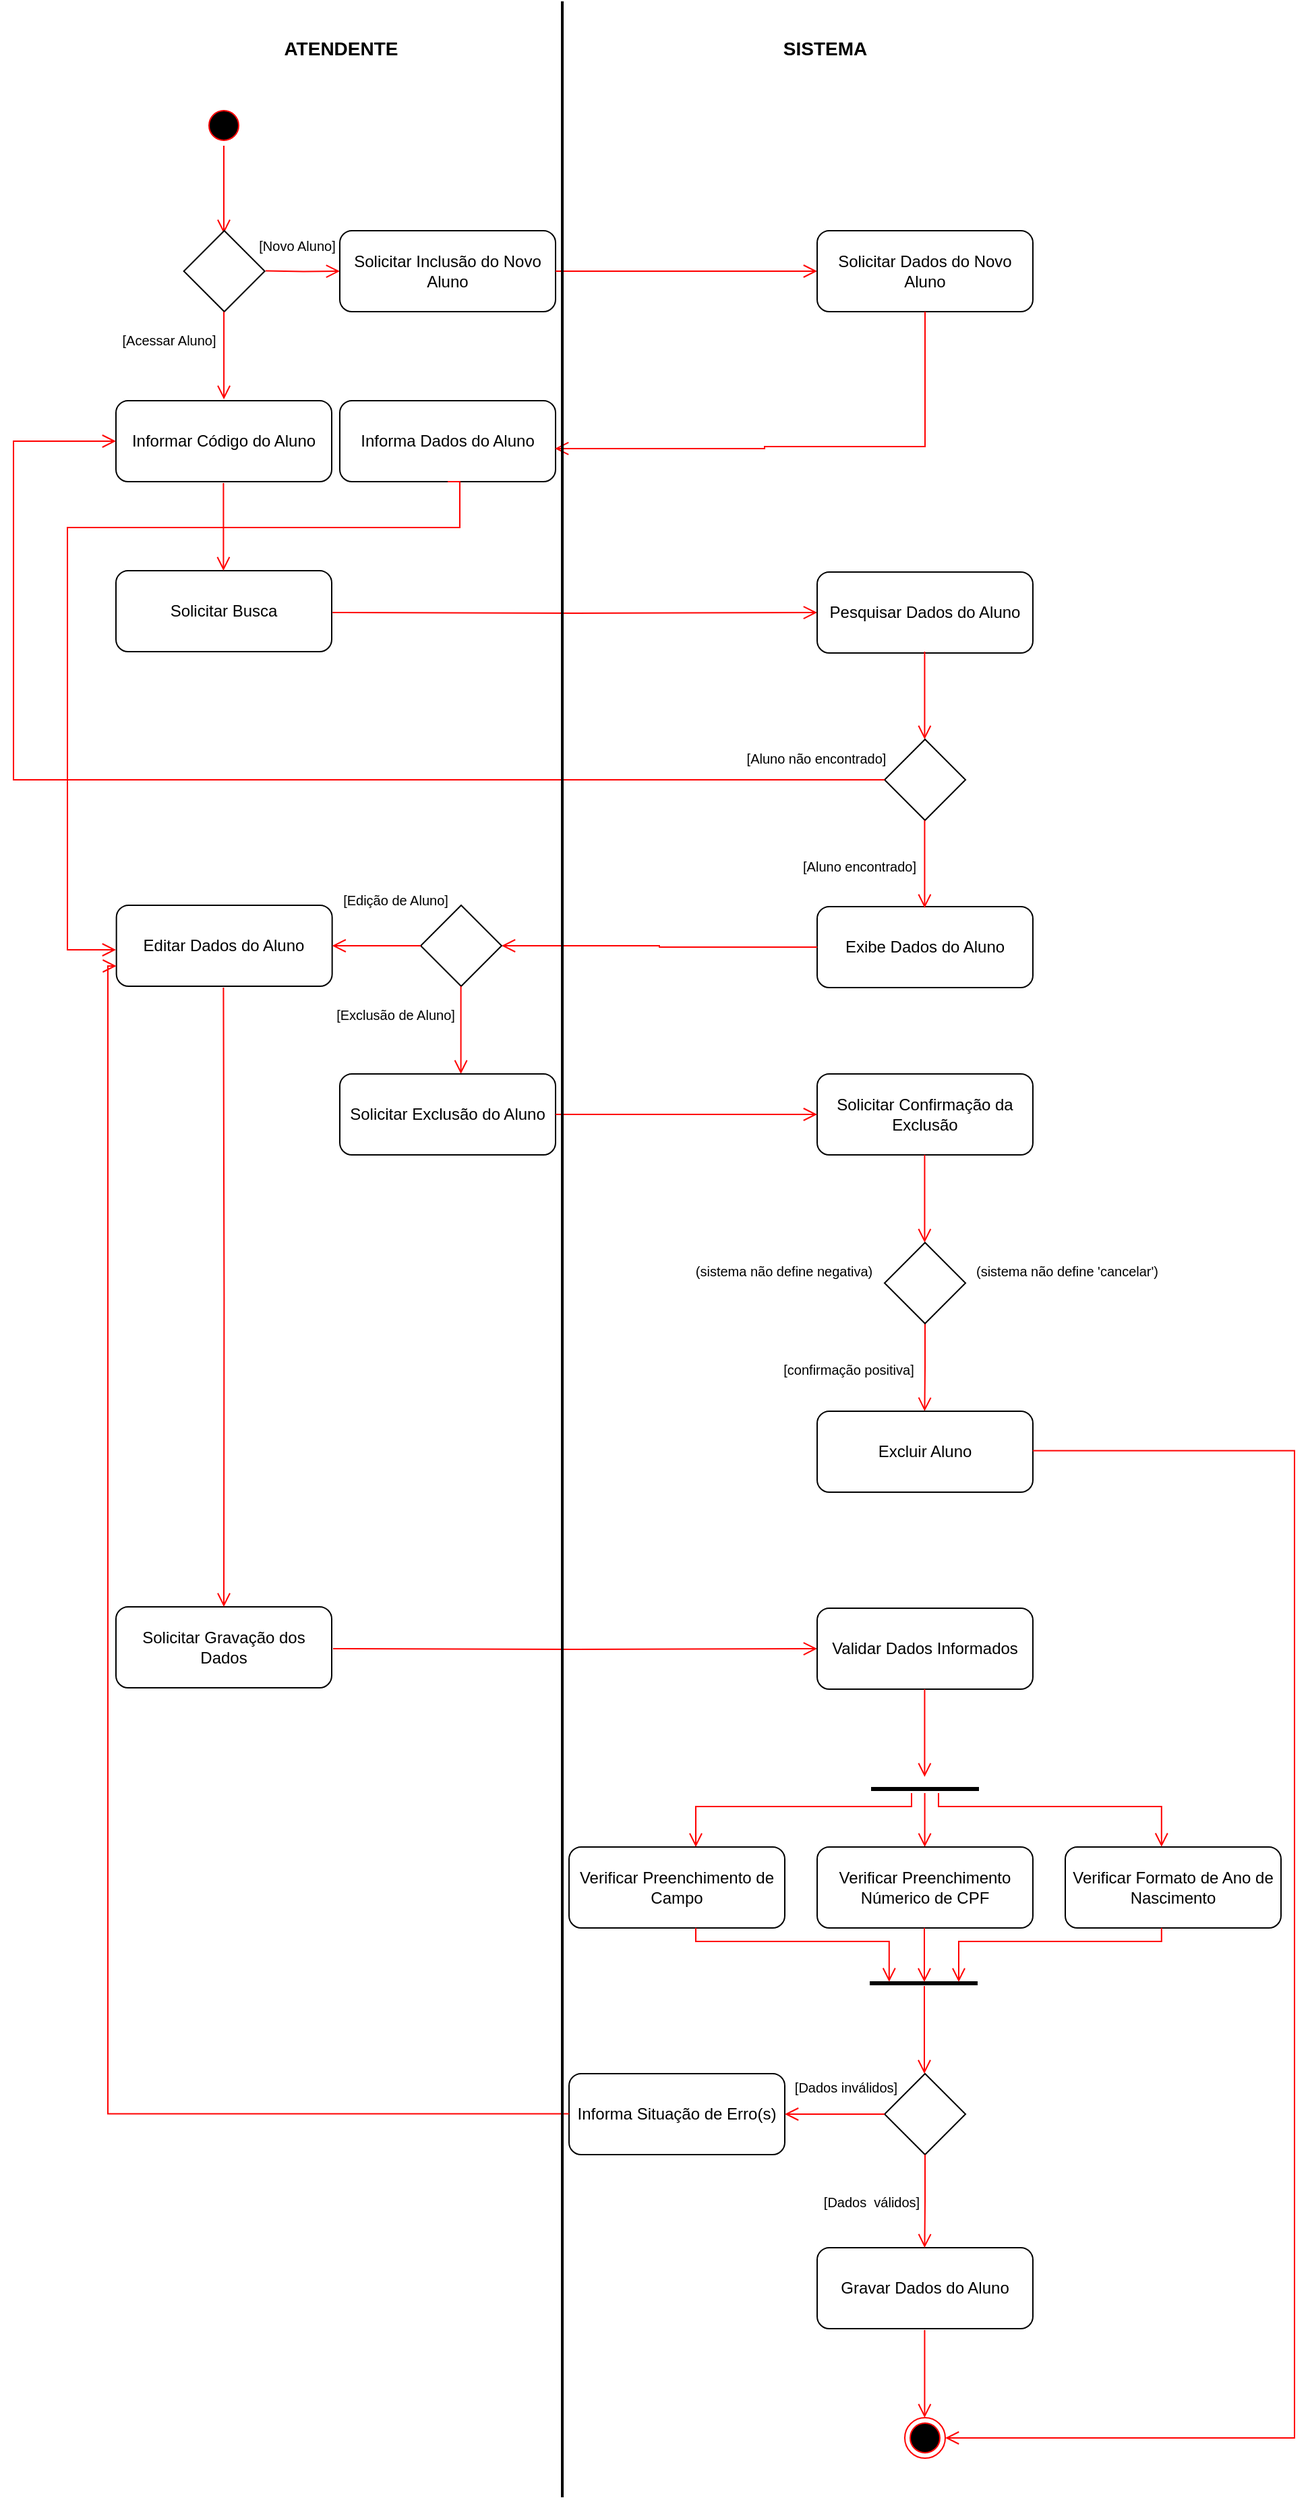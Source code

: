 <mxfile version="18.0.6" type="github">
  <diagram id="qOKVFS1TaHOJEAsKqhCK" name="Page-1">
    <mxGraphModel dx="2713" dy="1846" grid="1" gridSize="10" guides="1" tooltips="1" connect="1" arrows="1" fold="1" page="1" pageScale="1" pageWidth="827" pageHeight="1169" math="0" shadow="0">
      <root>
        <mxCell id="0" />
        <mxCell id="1" parent="0" />
        <mxCell id="y-Nx_2vNeydvTT5IyFKc-3" value="Informar Código do Aluno" style="rounded=1;whiteSpace=wrap;html=1;shadow=0;" vertex="1" parent="1">
          <mxGeometry x="6" y="226" width="160" height="60" as="geometry" />
        </mxCell>
        <mxCell id="y-Nx_2vNeydvTT5IyFKc-10" value="Solicitar Busca" style="rounded=1;whiteSpace=wrap;html=1;shadow=0;" vertex="1" parent="1">
          <mxGeometry x="6" y="352" width="160" height="60" as="geometry" />
        </mxCell>
        <mxCell id="y-Nx_2vNeydvTT5IyFKc-11" value="&lt;b&gt;&lt;font style=&quot;font-size: 14px;&quot;&gt;ATENDENTE&lt;/font&gt;&lt;/b&gt;" style="text;html=1;strokeColor=none;fillColor=none;align=center;verticalAlign=middle;whiteSpace=wrap;rounded=0;shadow=0;glass=0;sketch=0;" vertex="1" parent="1">
          <mxGeometry x="100" y="-50" width="146" height="30" as="geometry" />
        </mxCell>
        <mxCell id="y-Nx_2vNeydvTT5IyFKc-14" value="" style="ellipse;html=1;shape=startState;fillColor=#000000;strokeColor=#ff0000;rounded=0;shadow=0;glass=0;sketch=0;" vertex="1" parent="1">
          <mxGeometry x="71" y="7" width="30" height="30" as="geometry" />
        </mxCell>
        <mxCell id="y-Nx_2vNeydvTT5IyFKc-15" value="" style="edgeStyle=orthogonalEdgeStyle;html=1;verticalAlign=bottom;endArrow=open;endSize=8;strokeColor=#ff0000;rounded=0;entryX=0.5;entryY=0;entryDx=0;entryDy=0;" edge="1" source="y-Nx_2vNeydvTT5IyFKc-14" parent="1">
          <mxGeometry relative="1" as="geometry">
            <mxPoint x="86" y="102.0" as="targetPoint" />
          </mxGeometry>
        </mxCell>
        <mxCell id="y-Nx_2vNeydvTT5IyFKc-20" value="" style="edgeStyle=orthogonalEdgeStyle;html=1;verticalAlign=bottom;endArrow=open;endSize=8;strokeColor=#ff0000;rounded=0;entryX=0.5;entryY=0;entryDx=0;entryDy=0;" edge="1" parent="1">
          <mxGeometry relative="1" as="geometry">
            <mxPoint x="85.71" y="352" as="targetPoint" />
            <mxPoint x="85.71" y="287" as="sourcePoint" />
          </mxGeometry>
        </mxCell>
        <mxCell id="y-Nx_2vNeydvTT5IyFKc-21" value="" style="edgeStyle=orthogonalEdgeStyle;html=1;verticalAlign=bottom;endArrow=open;endSize=8;strokeColor=#ff0000;rounded=0;entryX=0;entryY=0.5;entryDx=0;entryDy=0;" edge="1" parent="1" target="y-Nx_2vNeydvTT5IyFKc-23">
          <mxGeometry relative="1" as="geometry">
            <mxPoint x="231.666" y="382" as="targetPoint" />
            <mxPoint x="166.667" y="383" as="sourcePoint" />
          </mxGeometry>
        </mxCell>
        <mxCell id="y-Nx_2vNeydvTT5IyFKc-23" value="&lt;div style=&quot;background-color: transparent;&quot;&gt;Pesquisar Dados do Aluno&lt;/div&gt;" style="rounded=1;whiteSpace=wrap;html=1;shadow=0;" vertex="1" parent="1">
          <mxGeometry x="526" y="353" width="160" height="60" as="geometry" />
        </mxCell>
        <mxCell id="y-Nx_2vNeydvTT5IyFKc-24" value="" style="edgeStyle=orthogonalEdgeStyle;html=1;verticalAlign=bottom;endArrow=open;endSize=8;strokeColor=#ff0000;rounded=0;entryX=0.5;entryY=0;entryDx=0;entryDy=0;" edge="1" parent="1">
          <mxGeometry relative="1" as="geometry">
            <mxPoint x="605.71" y="477.0" as="targetPoint" />
            <mxPoint x="605.71" y="412" as="sourcePoint" />
          </mxGeometry>
        </mxCell>
        <mxCell id="y-Nx_2vNeydvTT5IyFKc-25" value="Exibe Dados do Aluno" style="rounded=1;whiteSpace=wrap;html=1;shadow=0;" vertex="1" parent="1">
          <mxGeometry x="526" y="601" width="160" height="60" as="geometry" />
        </mxCell>
        <mxCell id="y-Nx_2vNeydvTT5IyFKc-27" value="Editar Dados do Aluno" style="rounded=1;whiteSpace=wrap;html=1;shadow=0;" vertex="1" parent="1">
          <mxGeometry x="6.33" y="600" width="160" height="60" as="geometry" />
        </mxCell>
        <mxCell id="y-Nx_2vNeydvTT5IyFKc-28" value="Solicitar Gravação dos Dados" style="rounded=1;whiteSpace=wrap;html=1;shadow=0;" vertex="1" parent="1">
          <mxGeometry x="6" y="1120" width="160" height="60" as="geometry" />
        </mxCell>
        <mxCell id="y-Nx_2vNeydvTT5IyFKc-29" value="" style="edgeStyle=orthogonalEdgeStyle;html=1;verticalAlign=bottom;endArrow=open;endSize=8;strokeColor=#ff0000;rounded=0;entryX=0.5;entryY=0;entryDx=0;entryDy=0;" edge="1" parent="1" target="y-Nx_2vNeydvTT5IyFKc-28">
          <mxGeometry relative="1" as="geometry">
            <mxPoint x="85.71" y="726.0" as="targetPoint" />
            <mxPoint x="85.71" y="661" as="sourcePoint" />
          </mxGeometry>
        </mxCell>
        <mxCell id="y-Nx_2vNeydvTT5IyFKc-30" value="" style="edgeStyle=orthogonalEdgeStyle;html=1;verticalAlign=bottom;endArrow=open;endSize=8;strokeColor=#ff0000;rounded=0;entryX=0;entryY=0.5;entryDx=0;entryDy=0;" edge="1" parent="1" target="y-Nx_2vNeydvTT5IyFKc-31">
          <mxGeometry relative="1" as="geometry">
            <mxPoint x="231.996" y="1151" as="targetPoint" />
            <mxPoint x="166.997" y="1151" as="sourcePoint" />
          </mxGeometry>
        </mxCell>
        <mxCell id="y-Nx_2vNeydvTT5IyFKc-31" value="Validar Dados Informados" style="rounded=1;whiteSpace=wrap;html=1;shadow=0;" vertex="1" parent="1">
          <mxGeometry x="526" y="1121" width="160" height="60" as="geometry" />
        </mxCell>
        <mxCell id="y-Nx_2vNeydvTT5IyFKc-32" value="" style="edgeStyle=orthogonalEdgeStyle;html=1;verticalAlign=bottom;endArrow=open;endSize=8;strokeColor=#ff0000;rounded=0;entryX=0.5;entryY=0;entryDx=0;entryDy=0;" edge="1" parent="1">
          <mxGeometry relative="1" as="geometry">
            <mxPoint x="605.71" y="1246" as="targetPoint" />
            <mxPoint x="605.71" y="1181" as="sourcePoint" />
          </mxGeometry>
        </mxCell>
        <mxCell id="y-Nx_2vNeydvTT5IyFKc-33" value="Gravar Dados do Aluno" style="rounded=1;whiteSpace=wrap;html=1;shadow=0;" vertex="1" parent="1">
          <mxGeometry x="526" y="1595" width="160" height="60" as="geometry" />
        </mxCell>
        <mxCell id="y-Nx_2vNeydvTT5IyFKc-34" value="" style="ellipse;html=1;shape=endState;fillColor=#000000;strokeColor=#ff0000;rounded=0;shadow=0;glass=0;sketch=0;fontSize=14;" vertex="1" parent="1">
          <mxGeometry x="591" y="1721" width="30" height="30" as="geometry" />
        </mxCell>
        <mxCell id="y-Nx_2vNeydvTT5IyFKc-35" value="" style="edgeStyle=orthogonalEdgeStyle;html=1;verticalAlign=bottom;endArrow=open;endSize=8;strokeColor=#ff0000;rounded=0;entryX=0.5;entryY=0;entryDx=0;entryDy=0;" edge="1" parent="1">
          <mxGeometry relative="1" as="geometry">
            <mxPoint x="605.71" y="1721" as="targetPoint" />
            <mxPoint x="605.71" y="1656" as="sourcePoint" />
          </mxGeometry>
        </mxCell>
        <mxCell id="y-Nx_2vNeydvTT5IyFKc-38" value="" style="rhombus;whiteSpace=wrap;html=1;rounded=0;shadow=0;glass=0;sketch=0;resizeWidth=1;resizeHeight=1;" vertex="1" parent="1">
          <mxGeometry x="56.33" y="100" width="60" height="60" as="geometry" />
        </mxCell>
        <mxCell id="y-Nx_2vNeydvTT5IyFKc-39" value="" style="edgeStyle=orthogonalEdgeStyle;html=1;verticalAlign=bottom;endArrow=open;endSize=8;strokeColor=#ff0000;rounded=0;entryX=0.5;entryY=0;entryDx=0;entryDy=0;" edge="1" parent="1">
          <mxGeometry relative="1" as="geometry">
            <mxPoint x="86.04" y="225" as="targetPoint" />
            <mxPoint x="86.04" y="160" as="sourcePoint" />
          </mxGeometry>
        </mxCell>
        <mxCell id="y-Nx_2vNeydvTT5IyFKc-40" value="" style="edgeStyle=orthogonalEdgeStyle;html=1;verticalAlign=bottom;endArrow=open;endSize=8;strokeColor=#ff0000;rounded=0;entryX=0;entryY=0.5;entryDx=0;entryDy=0;" edge="1" parent="1" target="y-Nx_2vNeydvTT5IyFKc-41">
          <mxGeometry relative="1" as="geometry">
            <mxPoint x="181.996" y="129.74" as="targetPoint" />
            <mxPoint x="116.997" y="129.74" as="sourcePoint" />
          </mxGeometry>
        </mxCell>
        <mxCell id="y-Nx_2vNeydvTT5IyFKc-41" value="Solicitar Inclusão do Novo Aluno" style="rounded=1;whiteSpace=wrap;html=1;shadow=0;" vertex="1" parent="1">
          <mxGeometry x="172" y="100" width="160" height="60" as="geometry" />
        </mxCell>
        <mxCell id="y-Nx_2vNeydvTT5IyFKc-42" value="" style="edgeStyle=orthogonalEdgeStyle;html=1;verticalAlign=bottom;endArrow=open;endSize=8;strokeColor=#ff0000;rounded=0;entryX=0;entryY=0.5;entryDx=0;entryDy=0;exitX=1;exitY=0.5;exitDx=0;exitDy=0;" edge="1" parent="1" source="y-Nx_2vNeydvTT5IyFKc-41" target="y-Nx_2vNeydvTT5IyFKc-43">
          <mxGeometry relative="1" as="geometry">
            <mxPoint x="406.996" y="129.74" as="targetPoint" />
            <mxPoint x="341.997" y="129.74" as="sourcePoint" />
          </mxGeometry>
        </mxCell>
        <mxCell id="y-Nx_2vNeydvTT5IyFKc-43" value="Solicitar Dados do Novo Aluno" style="rounded=1;whiteSpace=wrap;html=1;shadow=0;" vertex="1" parent="1">
          <mxGeometry x="526" y="100" width="160" height="60" as="geometry" />
        </mxCell>
        <mxCell id="y-Nx_2vNeydvTT5IyFKc-44" value="Informa Dados do Aluno" style="rounded=1;whiteSpace=wrap;html=1;shadow=0;" vertex="1" parent="1">
          <mxGeometry x="172" y="226" width="160" height="60" as="geometry" />
        </mxCell>
        <mxCell id="y-Nx_2vNeydvTT5IyFKc-45" value="" style="edgeStyle=orthogonalEdgeStyle;html=1;verticalAlign=bottom;endArrow=open;endSize=8;strokeColor=#ff0000;rounded=0;exitX=0.5;exitY=1;exitDx=0;exitDy=0;entryX=0.997;entryY=0.591;entryDx=0;entryDy=0;entryPerimeter=0;" edge="1" parent="1" source="y-Nx_2vNeydvTT5IyFKc-43" target="y-Nx_2vNeydvTT5IyFKc-44">
          <mxGeometry relative="1" as="geometry">
            <mxPoint x="341.997" y="260" as="targetPoint" />
            <mxPoint x="406.996" y="260" as="sourcePoint" />
            <Array as="points">
              <mxPoint x="606" y="260" />
              <mxPoint x="487" y="260" />
              <mxPoint x="487" y="262" />
            </Array>
          </mxGeometry>
        </mxCell>
        <mxCell id="y-Nx_2vNeydvTT5IyFKc-46" value="" style="edgeStyle=orthogonalEdgeStyle;html=1;verticalAlign=bottom;endArrow=open;endSize=8;strokeColor=#ff0000;rounded=0;entryX=0;entryY=0.75;entryDx=0;entryDy=0;exitX=0.5;exitY=1;exitDx=0;exitDy=0;" edge="1" parent="1" source="y-Nx_2vNeydvTT5IyFKc-44">
          <mxGeometry relative="1" as="geometry">
            <mxPoint x="6" y="633" as="targetPoint" />
            <mxPoint x="261" y="163" as="sourcePoint" />
            <Array as="points">
              <mxPoint x="261" y="286" />
              <mxPoint x="261" y="320" />
              <mxPoint x="-30" y="320" />
              <mxPoint x="-30" y="633" />
            </Array>
          </mxGeometry>
        </mxCell>
        <mxCell id="y-Nx_2vNeydvTT5IyFKc-47" value="&lt;font style=&quot;font-size: 10px;&quot;&gt;[Acessar Aluno]&lt;/font&gt;" style="text;html=1;align=center;verticalAlign=middle;resizable=0;points=[];autosize=1;strokeColor=none;fillColor=none;fontSize=14;" vertex="1" parent="1">
          <mxGeometry y="170" width="90" height="20" as="geometry" />
        </mxCell>
        <mxCell id="y-Nx_2vNeydvTT5IyFKc-48" value="&lt;font style=&quot;font-size: 10px;&quot;&gt;[Novo Aluno]&lt;/font&gt;" style="text;html=1;align=center;verticalAlign=middle;resizable=0;points=[];autosize=1;strokeColor=none;fillColor=none;fontSize=14;" vertex="1" parent="1">
          <mxGeometry x="100" y="100" width="80" height="20" as="geometry" />
        </mxCell>
        <mxCell id="y-Nx_2vNeydvTT5IyFKc-49" value="" style="rhombus;whiteSpace=wrap;html=1;rounded=0;shadow=0;glass=0;sketch=0;resizeWidth=1;resizeHeight=1;" vertex="1" parent="1">
          <mxGeometry x="576" y="477" width="60" height="60" as="geometry" />
        </mxCell>
        <mxCell id="y-Nx_2vNeydvTT5IyFKc-50" value="" style="edgeStyle=orthogonalEdgeStyle;html=1;verticalAlign=bottom;endArrow=open;endSize=8;strokeColor=#ff0000;rounded=0;entryX=0.5;entryY=0;entryDx=0;entryDy=0;" edge="1" parent="1">
          <mxGeometry relative="1" as="geometry">
            <mxPoint x="605.71" y="602" as="targetPoint" />
            <mxPoint x="605.71" y="537" as="sourcePoint" />
          </mxGeometry>
        </mxCell>
        <mxCell id="y-Nx_2vNeydvTT5IyFKc-53" value="&lt;font style=&quot;font-size: 10px;&quot;&gt;[Aluno encontrado]&lt;/font&gt;" style="text;html=1;align=center;verticalAlign=middle;resizable=0;points=[];autosize=1;strokeColor=none;fillColor=none;fontSize=14;" vertex="1" parent="1">
          <mxGeometry x="502" y="560" width="110" height="20" as="geometry" />
        </mxCell>
        <mxCell id="y-Nx_2vNeydvTT5IyFKc-54" value="" style="edgeStyle=orthogonalEdgeStyle;html=1;verticalAlign=bottom;endArrow=open;endSize=8;strokeColor=#ff0000;rounded=0;entryX=0;entryY=0.5;entryDx=0;entryDy=0;exitX=0;exitY=0.5;exitDx=0;exitDy=0;" edge="1" parent="1" source="y-Nx_2vNeydvTT5IyFKc-49" target="y-Nx_2vNeydvTT5IyFKc-3">
          <mxGeometry relative="1" as="geometry">
            <mxPoint x="340" y="507" as="targetPoint" />
            <mxPoint x="457" y="507" as="sourcePoint" />
            <Array as="points">
              <mxPoint x="-70" y="507" />
              <mxPoint x="-70" y="256" />
            </Array>
          </mxGeometry>
        </mxCell>
        <mxCell id="y-Nx_2vNeydvTT5IyFKc-55" value="&lt;font style=&quot;font-size: 10px; background-color: transparent;&quot;&gt;[Aluno não encontrado]&lt;/font&gt;" style="text;html=1;align=center;verticalAlign=middle;resizable=0;points=[];autosize=1;strokeColor=none;fillColor=none;fontSize=14;" vertex="1" parent="1">
          <mxGeometry x="460" y="480" width="130" height="20" as="geometry" />
        </mxCell>
        <mxCell id="y-Nx_2vNeydvTT5IyFKc-56" value="" style="edgeStyle=orthogonalEdgeStyle;html=1;verticalAlign=bottom;endArrow=open;endSize=8;strokeColor=#ff0000;rounded=0;entryX=1;entryY=0.5;entryDx=0;entryDy=0;exitX=0;exitY=0.5;exitDx=0;exitDy=0;" edge="1" parent="1" source="y-Nx_2vNeydvTT5IyFKc-25" target="y-Nx_2vNeydvTT5IyFKc-57">
          <mxGeometry relative="1" as="geometry">
            <mxPoint x="342" y="630" as="targetPoint" />
            <mxPoint x="407" y="630" as="sourcePoint" />
          </mxGeometry>
        </mxCell>
        <mxCell id="y-Nx_2vNeydvTT5IyFKc-57" value="" style="rhombus;whiteSpace=wrap;html=1;rounded=0;shadow=0;glass=0;sketch=0;resizeWidth=1;resizeHeight=1;" vertex="1" parent="1">
          <mxGeometry x="232" y="600" width="60" height="60" as="geometry" />
        </mxCell>
        <mxCell id="y-Nx_2vNeydvTT5IyFKc-59" value="&lt;font style=&quot;font-size: 10px;&quot;&gt;[Exclusão de Aluno]&lt;/font&gt;" style="text;html=1;align=center;verticalAlign=middle;resizable=0;points=[];autosize=1;strokeColor=none;fillColor=none;fontSize=14;" vertex="1" parent="1">
          <mxGeometry x="158" y="670" width="110" height="20" as="geometry" />
        </mxCell>
        <mxCell id="y-Nx_2vNeydvTT5IyFKc-60" value="" style="edgeStyle=orthogonalEdgeStyle;html=1;verticalAlign=bottom;endArrow=open;endSize=8;strokeColor=#ff0000;rounded=0;entryX=0.5;entryY=0;entryDx=0;entryDy=0;" edge="1" parent="1">
          <mxGeometry relative="1" as="geometry">
            <mxPoint x="261.8" y="725" as="targetPoint" />
            <mxPoint x="261.8" y="660" as="sourcePoint" />
          </mxGeometry>
        </mxCell>
        <mxCell id="y-Nx_2vNeydvTT5IyFKc-61" value="Solicitar Exclusão do Aluno" style="rounded=1;whiteSpace=wrap;html=1;shadow=0;" vertex="1" parent="1">
          <mxGeometry x="172" y="725" width="160" height="60" as="geometry" />
        </mxCell>
        <mxCell id="y-Nx_2vNeydvTT5IyFKc-62" value="Solicitar Confirmação da Exclusão" style="rounded=1;whiteSpace=wrap;html=1;shadow=0;" vertex="1" parent="1">
          <mxGeometry x="526" y="725" width="160" height="60" as="geometry" />
        </mxCell>
        <mxCell id="y-Nx_2vNeydvTT5IyFKc-63" value="" style="edgeStyle=orthogonalEdgeStyle;html=1;verticalAlign=bottom;endArrow=open;endSize=8;strokeColor=#ff0000;rounded=0;entryX=0;entryY=0.5;entryDx=0;entryDy=0;exitX=1;exitY=0.5;exitDx=0;exitDy=0;" edge="1" parent="1" source="y-Nx_2vNeydvTT5IyFKc-61" target="y-Nx_2vNeydvTT5IyFKc-62">
          <mxGeometry relative="1" as="geometry">
            <mxPoint x="407.0" y="754" as="targetPoint" />
            <mxPoint x="342.0" y="754" as="sourcePoint" />
          </mxGeometry>
        </mxCell>
        <mxCell id="y-Nx_2vNeydvTT5IyFKc-64" value="" style="edgeStyle=orthogonalEdgeStyle;html=1;verticalAlign=bottom;endArrow=open;endSize=8;strokeColor=#ff0000;rounded=0;entryX=0.5;entryY=0;entryDx=0;entryDy=0;" edge="1" parent="1">
          <mxGeometry relative="1" as="geometry">
            <mxPoint x="605.71" y="850" as="targetPoint" />
            <mxPoint x="605.71" y="785" as="sourcePoint" />
          </mxGeometry>
        </mxCell>
        <mxCell id="y-Nx_2vNeydvTT5IyFKc-66" value="&lt;font style=&quot;font-size: 10px; background-color: transparent;&quot;&gt;[confirmação positiva]&lt;/font&gt;" style="text;html=1;align=center;verticalAlign=middle;resizable=0;points=[];autosize=1;strokeColor=none;fillColor=none;fontSize=14;" vertex="1" parent="1">
          <mxGeometry x="489" y="933" width="120" height="20" as="geometry" />
        </mxCell>
        <mxCell id="y-Nx_2vNeydvTT5IyFKc-67" value="" style="edgeStyle=orthogonalEdgeStyle;html=1;verticalAlign=bottom;endArrow=open;endSize=8;strokeColor=#ff0000;rounded=0;entryX=0.5;entryY=0;entryDx=0;entryDy=0;startArrow=none;" edge="1" parent="1" source="y-Nx_2vNeydvTT5IyFKc-65">
          <mxGeometry relative="1" as="geometry">
            <mxPoint x="605.71" y="975" as="targetPoint" />
            <mxPoint x="605.71" y="910" as="sourcePoint" />
          </mxGeometry>
        </mxCell>
        <mxCell id="y-Nx_2vNeydvTT5IyFKc-68" value="Excluir Aluno" style="rounded=1;whiteSpace=wrap;html=1;shadow=0;" vertex="1" parent="1">
          <mxGeometry x="526" y="975" width="160" height="60" as="geometry" />
        </mxCell>
        <mxCell id="y-Nx_2vNeydvTT5IyFKc-69" value="" style="edgeStyle=orthogonalEdgeStyle;html=1;verticalAlign=bottom;endArrow=open;endSize=8;strokeColor=#ff0000;rounded=0;entryX=1;entryY=0.5;entryDx=0;entryDy=0;" edge="1" parent="1" target="y-Nx_2vNeydvTT5IyFKc-34">
          <mxGeometry relative="1" as="geometry">
            <mxPoint x="799" y="1390" as="targetPoint" />
            <mxPoint x="685.997" y="1004.29" as="sourcePoint" />
            <Array as="points">
              <mxPoint x="880" y="1004" />
              <mxPoint x="880" y="1736" />
            </Array>
          </mxGeometry>
        </mxCell>
        <mxCell id="y-Nx_2vNeydvTT5IyFKc-65" value="" style="rhombus;whiteSpace=wrap;html=1;rounded=0;shadow=0;glass=0;sketch=0;resizeWidth=1;resizeHeight=1;" vertex="1" parent="1">
          <mxGeometry x="576" y="850" width="60" height="60" as="geometry" />
        </mxCell>
        <mxCell id="y-Nx_2vNeydvTT5IyFKc-70" value="" style="edgeStyle=orthogonalEdgeStyle;html=1;verticalAlign=bottom;endArrow=none;endSize=8;strokeColor=#ff0000;rounded=0;" edge="1" parent="1">
          <mxGeometry relative="1" as="geometry">
            <mxPoint x="606" y="910" as="targetPoint" />
            <mxPoint x="605.71" y="910" as="sourcePoint" />
          </mxGeometry>
        </mxCell>
        <mxCell id="y-Nx_2vNeydvTT5IyFKc-71" value="" style="rhombus;whiteSpace=wrap;html=1;rounded=0;shadow=0;glass=0;sketch=0;resizeWidth=1;resizeHeight=1;" vertex="1" parent="1">
          <mxGeometry x="576" y="1466" width="60" height="60" as="geometry" />
        </mxCell>
        <mxCell id="y-Nx_2vNeydvTT5IyFKc-72" value="&lt;font style=&quot;font-size: 10px; background-color: transparent;&quot;&gt;[Dados&amp;nbsp; válidos]&lt;/font&gt;" style="text;html=1;align=center;verticalAlign=middle;resizable=0;points=[];autosize=1;strokeColor=none;fillColor=none;fontSize=14;" vertex="1" parent="1">
          <mxGeometry x="521" y="1550" width="90" height="20" as="geometry" />
        </mxCell>
        <mxCell id="y-Nx_2vNeydvTT5IyFKc-73" value="" style="edgeStyle=orthogonalEdgeStyle;html=1;verticalAlign=bottom;endArrow=open;endSize=8;strokeColor=#ff0000;rounded=0;entryX=0.5;entryY=0;entryDx=0;entryDy=0;startArrow=none;" edge="1" source="y-Nx_2vNeydvTT5IyFKc-71" parent="1">
          <mxGeometry relative="1" as="geometry">
            <mxPoint x="605.71" y="1595" as="targetPoint" />
            <mxPoint x="605.71" y="1530" as="sourcePoint" />
          </mxGeometry>
        </mxCell>
        <mxCell id="y-Nx_2vNeydvTT5IyFKc-75" value="&lt;font style=&quot;font-size: 10px; background-color: transparent;&quot;&gt;[Dados inválidos]&lt;/font&gt;" style="text;html=1;align=center;verticalAlign=middle;resizable=0;points=[];autosize=1;strokeColor=none;fillColor=none;fontSize=14;" vertex="1" parent="1">
          <mxGeometry x="497" y="1465" width="100" height="20" as="geometry" />
        </mxCell>
        <mxCell id="y-Nx_2vNeydvTT5IyFKc-79" value="" style="line;strokeWidth=1;fillColor=none;align=left;verticalAlign=middle;spacingTop=-1;spacingLeft=3;spacingRight=3;rotatable=0;labelPosition=right;points=[];portConstraint=eastwest;rounded=0;shadow=0;glass=0;sketch=0;fontSize=10;" vertex="1" parent="1">
          <mxGeometry x="566" y="1250" width="40" height="8" as="geometry" />
        </mxCell>
        <mxCell id="y-Nx_2vNeydvTT5IyFKc-81" value="" style="line;strokeWidth=1;fillColor=none;align=left;verticalAlign=middle;spacingTop=-1;spacingLeft=3;spacingRight=3;rotatable=0;labelPosition=right;points=[];portConstraint=eastwest;rounded=0;shadow=0;glass=0;sketch=0;fontSize=10;" vertex="1" parent="1">
          <mxGeometry x="566" y="1251" width="40" height="8" as="geometry" />
        </mxCell>
        <mxCell id="y-Nx_2vNeydvTT5IyFKc-82" value="" style="line;strokeWidth=1;fillColor=none;align=left;verticalAlign=middle;spacingTop=-1;spacingLeft=3;spacingRight=3;rotatable=0;labelPosition=right;points=[];portConstraint=eastwest;rounded=0;shadow=0;glass=0;sketch=0;fontSize=10;" vertex="1" parent="1">
          <mxGeometry x="566" y="1252" width="40" height="8" as="geometry" />
        </mxCell>
        <mxCell id="y-Nx_2vNeydvTT5IyFKc-84" value="" style="edgeStyle=orthogonalEdgeStyle;html=1;verticalAlign=bottom;endArrow=open;endSize=8;strokeColor=#ff0000;rounded=0;exitX=0.25;exitY=0.625;exitDx=0;exitDy=0;exitPerimeter=0;entryX=0.5;entryY=0;entryDx=0;entryDy=0;" edge="1" parent="1">
          <mxGeometry relative="1" as="geometry">
            <mxPoint x="436.0" y="1298" as="targetPoint" />
            <mxPoint x="596" y="1258" as="sourcePoint" />
            <Array as="points">
              <mxPoint x="596" y="1268" />
              <mxPoint x="436" y="1268" />
            </Array>
          </mxGeometry>
        </mxCell>
        <mxCell id="y-Nx_2vNeydvTT5IyFKc-87" value="" style="edgeStyle=orthogonalEdgeStyle;html=1;verticalAlign=bottom;endArrow=open;endSize=8;strokeColor=#ff0000;rounded=0;entryX=0.5;entryY=0;entryDx=0;entryDy=0;" edge="1" parent="1">
          <mxGeometry relative="1" as="geometry">
            <mxPoint x="605.79" y="1298" as="targetPoint" />
            <mxPoint x="605.79" y="1258" as="sourcePoint" />
          </mxGeometry>
        </mxCell>
        <mxCell id="y-Nx_2vNeydvTT5IyFKc-88" value="Verificar Preenchimento de Campo" style="rounded=1;whiteSpace=wrap;html=1;shadow=0;" vertex="1" parent="1">
          <mxGeometry x="342" y="1298" width="160" height="60" as="geometry" />
        </mxCell>
        <mxCell id="y-Nx_2vNeydvTT5IyFKc-89" value="Verificar Preenchimento Númerico de CPF" style="rounded=1;whiteSpace=wrap;html=1;shadow=0;" vertex="1" parent="1">
          <mxGeometry x="526" y="1298" width="160" height="60" as="geometry" />
        </mxCell>
        <mxCell id="y-Nx_2vNeydvTT5IyFKc-90" value="Verificar Formato de Ano de Nascimento" style="rounded=1;whiteSpace=wrap;html=1;shadow=0;" vertex="1" parent="1">
          <mxGeometry x="710" y="1298" width="160" height="60" as="geometry" />
        </mxCell>
        <mxCell id="y-Nx_2vNeydvTT5IyFKc-92" value="&lt;font style=&quot;font-size: 10px;&quot;&gt;(sistema não define negativa) &lt;/font&gt;" style="text;html=1;align=center;verticalAlign=middle;resizable=0;points=[];autosize=1;strokeColor=none;fillColor=none;fontSize=14;" vertex="1" parent="1">
          <mxGeometry x="426" y="860" width="150" height="20" as="geometry" />
        </mxCell>
        <mxCell id="y-Nx_2vNeydvTT5IyFKc-93" value="&lt;font style=&quot;font-size: 10px; background-color: transparent;&quot;&gt;(sistema não define &#39;cancelar&#39;) &lt;/font&gt;" style="text;html=1;align=center;verticalAlign=middle;resizable=0;points=[];autosize=1;strokeColor=none;fillColor=none;fontSize=14;" vertex="1" parent="1">
          <mxGeometry x="631" y="860" width="160" height="20" as="geometry" />
        </mxCell>
        <mxCell id="y-Nx_2vNeydvTT5IyFKc-95" value="" style="line;strokeWidth=1;fillColor=none;align=left;verticalAlign=middle;spacingTop=-1;spacingLeft=3;spacingRight=3;rotatable=0;labelPosition=right;points=[];portConstraint=eastwest;rounded=0;shadow=0;glass=0;sketch=0;fontSize=10;" vertex="1" parent="1">
          <mxGeometry x="606" y="1252" width="40" height="8" as="geometry" />
        </mxCell>
        <mxCell id="y-Nx_2vNeydvTT5IyFKc-96" value="" style="line;strokeWidth=1;fillColor=none;align=left;verticalAlign=middle;spacingTop=-1;spacingLeft=3;spacingRight=3;rotatable=0;labelPosition=right;points=[];portConstraint=eastwest;rounded=0;shadow=0;glass=0;sketch=0;fontSize=10;" vertex="1" parent="1">
          <mxGeometry x="606" y="1251" width="40" height="8" as="geometry" />
        </mxCell>
        <mxCell id="y-Nx_2vNeydvTT5IyFKc-97" value="" style="line;strokeWidth=1;fillColor=none;align=left;verticalAlign=middle;spacingTop=-1;spacingLeft=3;spacingRight=3;rotatable=0;labelPosition=right;points=[];portConstraint=eastwest;rounded=0;shadow=0;glass=0;sketch=0;fontSize=10;" vertex="1" parent="1">
          <mxGeometry x="606" y="1250" width="40" height="8" as="geometry" />
        </mxCell>
        <mxCell id="y-Nx_2vNeydvTT5IyFKc-98" value="" style="edgeStyle=orthogonalEdgeStyle;html=1;verticalAlign=bottom;endArrow=open;endSize=8;strokeColor=#ff0000;rounded=0;exitX=0.25;exitY=0.625;exitDx=0;exitDy=0;exitPerimeter=0;entryX=0.54;entryY=-0.002;entryDx=0;entryDy=0;entryPerimeter=0;" edge="1" parent="1">
          <mxGeometry relative="1" as="geometry">
            <mxPoint x="781.4" y="1297.88" as="targetPoint" />
            <mxPoint x="616.0" y="1258" as="sourcePoint" />
            <Array as="points">
              <mxPoint x="616" y="1268" />
              <mxPoint x="781" y="1268" />
            </Array>
          </mxGeometry>
        </mxCell>
        <mxCell id="y-Nx_2vNeydvTT5IyFKc-99" value="" style="line;strokeWidth=1;fillColor=none;align=left;verticalAlign=middle;spacingTop=-1;spacingLeft=3;spacingRight=3;rotatable=0;labelPosition=right;points=[];portConstraint=eastwest;rounded=0;shadow=0;glass=0;sketch=0;fontSize=10;" vertex="1" parent="1">
          <mxGeometry x="565" y="1394" width="40" height="8" as="geometry" />
        </mxCell>
        <mxCell id="y-Nx_2vNeydvTT5IyFKc-100" value="" style="line;strokeWidth=1;fillColor=none;align=left;verticalAlign=middle;spacingTop=-1;spacingLeft=3;spacingRight=3;rotatable=0;labelPosition=right;points=[];portConstraint=eastwest;rounded=0;shadow=0;glass=0;sketch=0;fontSize=10;" vertex="1" parent="1">
          <mxGeometry x="565" y="1395" width="40" height="8" as="geometry" />
        </mxCell>
        <mxCell id="y-Nx_2vNeydvTT5IyFKc-101" value="" style="line;strokeWidth=1;fillColor=none;align=left;verticalAlign=middle;spacingTop=-1;spacingLeft=3;spacingRight=3;rotatable=0;labelPosition=right;points=[];portConstraint=eastwest;rounded=0;shadow=0;glass=0;sketch=0;fontSize=10;" vertex="1" parent="1">
          <mxGeometry x="565" y="1396" width="40" height="8" as="geometry" />
        </mxCell>
        <mxCell id="y-Nx_2vNeydvTT5IyFKc-102" value="" style="line;strokeWidth=1;fillColor=none;align=left;verticalAlign=middle;spacingTop=-1;spacingLeft=3;spacingRight=3;rotatable=0;labelPosition=right;points=[];portConstraint=eastwest;rounded=0;shadow=0;glass=0;sketch=0;fontSize=10;" vertex="1" parent="1">
          <mxGeometry x="605" y="1396" width="40" height="8" as="geometry" />
        </mxCell>
        <mxCell id="y-Nx_2vNeydvTT5IyFKc-103" value="" style="line;strokeWidth=1;fillColor=none;align=left;verticalAlign=middle;spacingTop=-1;spacingLeft=3;spacingRight=3;rotatable=0;labelPosition=right;points=[];portConstraint=eastwest;rounded=0;shadow=0;glass=0;sketch=0;fontSize=10;" vertex="1" parent="1">
          <mxGeometry x="605" y="1395" width="40" height="8" as="geometry" />
        </mxCell>
        <mxCell id="y-Nx_2vNeydvTT5IyFKc-104" value="" style="line;strokeWidth=1;fillColor=none;align=left;verticalAlign=middle;spacingTop=-1;spacingLeft=3;spacingRight=3;rotatable=0;labelPosition=right;points=[];portConstraint=eastwest;rounded=0;shadow=0;glass=0;sketch=0;fontSize=10;" vertex="1" parent="1">
          <mxGeometry x="605" y="1394" width="40" height="8" as="geometry" />
        </mxCell>
        <mxCell id="y-Nx_2vNeydvTT5IyFKc-106" value="" style="edgeStyle=orthogonalEdgeStyle;html=1;verticalAlign=bottom;endArrow=open;endSize=8;strokeColor=#ff0000;rounded=0;entryX=0.5;entryY=0;entryDx=0;entryDy=0;" edge="1" parent="1">
          <mxGeometry relative="1" as="geometry">
            <mxPoint x="605.49" y="1398" as="targetPoint" />
            <mxPoint x="605.49" y="1358" as="sourcePoint" />
          </mxGeometry>
        </mxCell>
        <mxCell id="y-Nx_2vNeydvTT5IyFKc-107" value="" style="edgeStyle=orthogonalEdgeStyle;html=1;verticalAlign=bottom;endArrow=open;endSize=8;strokeColor=#ff0000;rounded=0;exitX=0.25;exitY=0.625;exitDx=0;exitDy=0;exitPerimeter=0;entryX=0.5;entryY=0;entryDx=0;entryDy=0;" edge="1" parent="1">
          <mxGeometry relative="1" as="geometry">
            <mxPoint x="631.0" y="1398" as="targetPoint" />
            <mxPoint x="781.399" y="1358" as="sourcePoint" />
            <Array as="points">
              <mxPoint x="781" y="1368" />
              <mxPoint x="631" y="1368" />
            </Array>
          </mxGeometry>
        </mxCell>
        <mxCell id="y-Nx_2vNeydvTT5IyFKc-108" value="" style="edgeStyle=orthogonalEdgeStyle;html=1;verticalAlign=bottom;endArrow=open;endSize=8;strokeColor=#ff0000;rounded=0;exitX=0.25;exitY=0.625;exitDx=0;exitDy=0;exitPerimeter=0;entryX=0.54;entryY=-0.002;entryDx=0;entryDy=0;entryPerimeter=0;" edge="1" parent="1">
          <mxGeometry relative="1" as="geometry">
            <mxPoint x="579.4" y="1397.88" as="targetPoint" />
            <mxPoint x="436.0" y="1358" as="sourcePoint" />
            <Array as="points">
              <mxPoint x="436" y="1368" />
              <mxPoint x="579" y="1368" />
            </Array>
          </mxGeometry>
        </mxCell>
        <mxCell id="y-Nx_2vNeydvTT5IyFKc-117" value="" style="edgeStyle=orthogonalEdgeStyle;html=1;verticalAlign=bottom;endArrow=open;endSize=8;strokeColor=#ff0000;rounded=0;entryX=0.5;entryY=0;entryDx=0;entryDy=0;" edge="1" parent="1">
          <mxGeometry relative="1" as="geometry">
            <mxPoint x="605.5" y="1466" as="targetPoint" />
            <mxPoint x="605.5" y="1401" as="sourcePoint" />
          </mxGeometry>
        </mxCell>
        <mxCell id="y-Nx_2vNeydvTT5IyFKc-122" value="Informa Situação de Erro(s)" style="rounded=1;whiteSpace=wrap;html=1;shadow=0;" vertex="1" parent="1">
          <mxGeometry x="342" y="1466" width="160" height="60" as="geometry" />
        </mxCell>
        <mxCell id="y-Nx_2vNeydvTT5IyFKc-124" value="" style="edgeStyle=orthogonalEdgeStyle;html=1;verticalAlign=bottom;endArrow=open;endSize=8;strokeColor=#ff0000;rounded=0;entryX=1;entryY=0.5;entryDx=0;entryDy=0;exitX=0;exitY=0.5;exitDx=0;exitDy=0;" edge="1" parent="1" source="y-Nx_2vNeydvTT5IyFKc-71" target="y-Nx_2vNeydvTT5IyFKc-122">
          <mxGeometry relative="1" as="geometry">
            <mxPoint x="615.5" y="1476.0" as="targetPoint" />
            <mxPoint x="615.5" y="1411.0" as="sourcePoint" />
          </mxGeometry>
        </mxCell>
        <mxCell id="y-Nx_2vNeydvTT5IyFKc-126" value="" style="edgeStyle=orthogonalEdgeStyle;html=1;verticalAlign=bottom;endArrow=open;endSize=8;strokeColor=#ff0000;rounded=0;exitX=0;exitY=0.5;exitDx=0;exitDy=0;entryX=0;entryY=0.75;entryDx=0;entryDy=0;" edge="1" parent="1" target="y-Nx_2vNeydvTT5IyFKc-27">
          <mxGeometry relative="1" as="geometry">
            <mxPoint x="-170" y="640" as="targetPoint" />
            <mxPoint x="342" y="1495.79" as="sourcePoint" />
            <Array as="points">
              <mxPoint y="1496" />
              <mxPoint y="645" />
            </Array>
          </mxGeometry>
        </mxCell>
        <mxCell id="y-Nx_2vNeydvTT5IyFKc-127" value="" style="line;strokeWidth=2;direction=south;html=1;rounded=0;shadow=0;glass=0;sketch=0;fontSize=10;" vertex="1" parent="1">
          <mxGeometry x="332" y="-70" width="10" height="1850" as="geometry" />
        </mxCell>
        <mxCell id="y-Nx_2vNeydvTT5IyFKc-129" value="&lt;font style=&quot;font-size: 14px;&quot;&gt;&lt;b&gt;SISTEMA&lt;/b&gt;&lt;/font&gt;" style="text;html=1;strokeColor=none;fillColor=none;align=center;verticalAlign=middle;whiteSpace=wrap;rounded=0;shadow=0;glass=0;sketch=0;" vertex="1" parent="1">
          <mxGeometry x="459" y="-50" width="146" height="30" as="geometry" />
        </mxCell>
        <mxCell id="y-Nx_2vNeydvTT5IyFKc-130" value="" style="edgeStyle=orthogonalEdgeStyle;html=1;verticalAlign=bottom;endArrow=open;endSize=8;strokeColor=#ff0000;rounded=0;entryX=1;entryY=0.5;entryDx=0;entryDy=0;exitX=0;exitY=0.5;exitDx=0;exitDy=0;" edge="1" parent="1" source="y-Nx_2vNeydvTT5IyFKc-57" target="y-Nx_2vNeydvTT5IyFKc-27">
          <mxGeometry relative="1" as="geometry">
            <mxPoint x="271.8" y="735" as="targetPoint" />
            <mxPoint x="271.8" y="670" as="sourcePoint" />
          </mxGeometry>
        </mxCell>
        <mxCell id="y-Nx_2vNeydvTT5IyFKc-131" value="&lt;font style=&quot;font-size: 10px; background-color: transparent;&quot;&gt;[Edição de Aluno]&lt;/font&gt;" style="text;html=1;align=center;verticalAlign=middle;resizable=0;points=[];autosize=1;strokeColor=none;fillColor=none;fontSize=14;" vertex="1" parent="1">
          <mxGeometry x="163" y="585" width="100" height="20" as="geometry" />
        </mxCell>
      </root>
    </mxGraphModel>
  </diagram>
</mxfile>
